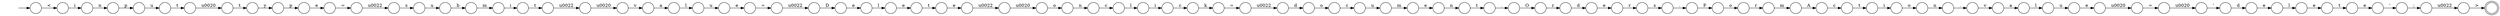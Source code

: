 digraph Automaton {
  rankdir = LR;
  0 [shape=circle,label=""];
  0 -> 7 [label="t"]
  1 [shape=circle,label=""];
  1 -> 32 [label="l"]
  2 [shape=circle,label=""];
  2 -> 62 [label="r"]
  3 [shape=circle,label=""];
  3 -> 30 [label="n"]
  4 [shape=circle,label=""];
  4 -> 35 [label="u"]
  5 [shape=circle,label=""];
  5 -> 51 [label="'"]
  6 [shape=circle,label=""];
  6 -> 5 [label="e"]
  7 [shape=circle,label=""];
  7 -> 11 [label="\u0022"]
  8 [shape=circle,label=""];
  8 -> 74 [label="p"]
  9 [shape=circle,label=""];
  9 -> 1 [label="e"]
  10 [shape=circle,label=""];
  10 -> 72 [label="D"]
  11 [shape=circle,label=""];
  11 -> 91 [label="\u0020"]
  12 [shape=circle,label=""];
  12 -> 2 [label="O"]
  13 [shape=circle,label=""];
  13 -> 52 [label="="]
  14 [shape=doublecircle,label=""];
  15 [shape=circle,label=""];
  15 -> 10 [label="\u0022"]
  16 [shape=circle,label=""];
  16 -> 59 [label="."]
  17 [shape=circle,label=""];
  17 -> 64 [label="u"]
  18 [shape=circle,label=""];
  18 -> 24 [label="n"]
  19 [shape=circle,label=""];
  19 -> 43 [label="a"]
  20 [shape=circle,label=""];
  20 -> 36 [label="\u0020"]
  21 [shape=circle,label=""];
  21 -> 26 [label="l"]
  22 [shape=circle,label=""];
  22 -> 71 [label="'"]
  23 [shape=circle,label=""];
  23 -> 69 [label="v"]
  24 [shape=circle,label=""];
  24 -> 61 [label="p"]
  25 [shape=circle,label=""];
  25 -> 12 [label="."]
  26 [shape=circle,label=""];
  26 -> 86 [label="e"]
  27 [shape=circle,label=""];
  27 -> 75 [label="="]
  28 [shape=circle,label=""];
  28 -> 14 [label=">"]
  29 [shape=circle,label=""];
  29 -> 4 [label="c"]
  30 [shape=circle,label=""];
  30 -> 23 [label="."]
  31 [shape=circle,label=""];
  31 -> 27 [label="k"]
  32 [shape=circle,label=""];
  32 -> 70 [label="e"]
  33 [shape=circle,label=""];
  33 -> 55 [label="e"]
  34 [shape=circle,label=""];
  34 -> 66 [label="i"]
  35 [shape=circle,label=""];
  35 -> 42 [label="m"]
  36 [shape=circle,label=""];
  36 -> 39 [label="t"]
  37 [shape=circle,label=""];
  37 -> 34 [label="l"]
  38 [shape=circle,label=""];
  38 -> 16 [label="s"]
  39 [shape=circle,label=""];
  39 -> 8 [label="y"]
  40 [shape=circle,label=""];
  40 -> 33 [label="u"]
  41 [shape=circle,label=""];
  41 -> 37 [label="c"]
  42 [shape=circle,label=""];
  42 -> 60 [label="e"]
  43 [shape=circle,label=""];
  43 -> 57 [label="l"]
  44 [shape=circle,label=""];
  44 -> 78 [label="i"]
  45 [shape=circle,label=""];
  45 -> 84 [label="c"]
  46 [shape=circle,label=""];
  46 -> 54 [label="\u0020"]
  47 [shape=circle,label=""];
  47 -> 22 [label="\u0020"]
  48 [shape=circle,label=""];
  48 -> 25 [label="t"]
  49 [shape=circle,label=""];
  49 -> 67 [label="e"]
  50 [shape=circle,label=""];
  50 -> 41 [label="n"]
  51 [shape=circle,label=""];
  51 -> 81 [label=";"]
  52 [shape=circle,label=""];
  52 -> 56 [label="\u0022"]
  53 [shape=circle,label=""];
  53 -> 15 [label="="]
  54 [shape=circle,label=""];
  54 -> 50 [label="o"]
  55 [shape=circle,label=""];
  55 -> 83 [label="\u0020"]
  56 [shape=circle,label=""];
  56 -> 17 [label="s"]
  57 [shape=circle,label=""];
  57 -> 77 [label="u"]
  58 [shape=circle,label=""];
  58 -> 79 [label="o"]
  59 [shape=circle,label=""];
  59 -> 58 [label="F"]
  60 [shape=circle,label=""];
  60 -> 48 [label="n"]
  61 [shape=circle,label=""];
  61 -> 88 [label="u"]
  62 [shape=circle,label=""];
  62 -> 49 [label="d"]
  63 [shape=circle,label=""];
  63 -> 29 [label="o"]
  64 [shape=circle,label=""];
  64 -> 80 [label="b"]
  65 [shape=circle,label=""];
  65 -> 18 [label="i"]
  66 [shape=circle,label=""];
  66 -> 31 [label="c"]
  67 [shape=circle,label=""];
  67 -> 38 [label="r"]
  68 [shape=circle,label=""];
  68 -> 89 [label="e"]
  69 [shape=circle,label=""];
  69 -> 90 [label="a"]
  70 [shape=circle,label=""];
  70 -> 6 [label="t"]
  71 [shape=circle,label=""];
  71 -> 9 [label="d"]
  72 [shape=circle,label=""];
  72 -> 21 [label="e"]
  73 [shape=circle,label=""];
  73 -> 0 [label="i"]
  74 [shape=circle,label=""];
  74 -> 13 [label="e"]
  75 [shape=circle,label=""];
  75 -> 76 [label="\u0022"]
  76 [shape=circle,label=""];
  76 -> 63 [label="d"]
  77 [shape=circle,label=""];
  77 -> 53 [label="e"]
  78 [shape=circle,label=""];
  78 -> 3 [label="o"]
  79 [shape=circle,label=""];
  79 -> 82 [label="r"]
  80 [shape=circle,label=""];
  80 -> 73 [label="m"]
  81 [shape=circle,label=""];
  81 -> 28 [label="\u0022"]
  82 [shape=circle,label=""];
  82 -> 87 [label="m"]
  83 [shape=circle,label=""];
  83 -> 47 [label="="]
  84 [shape=circle,label=""];
  84 -> 44 [label="t"]
  85 [shape=circle,label=""];
  initial [shape=plaintext,label=""];
  initial -> 85
  85 -> 65 [label="<"]
  86 [shape=circle,label=""];
  86 -> 68 [label="t"]
  87 [shape=circle,label=""];
  87 -> 45 [label="A"]
  88 [shape=circle,label=""];
  88 -> 20 [label="t"]
  89 [shape=circle,label=""];
  89 -> 46 [label="\u0022"]
  90 [shape=circle,label=""];
  90 -> 40 [label="l"]
  91 [shape=circle,label=""];
  91 -> 19 [label="v"]
}

